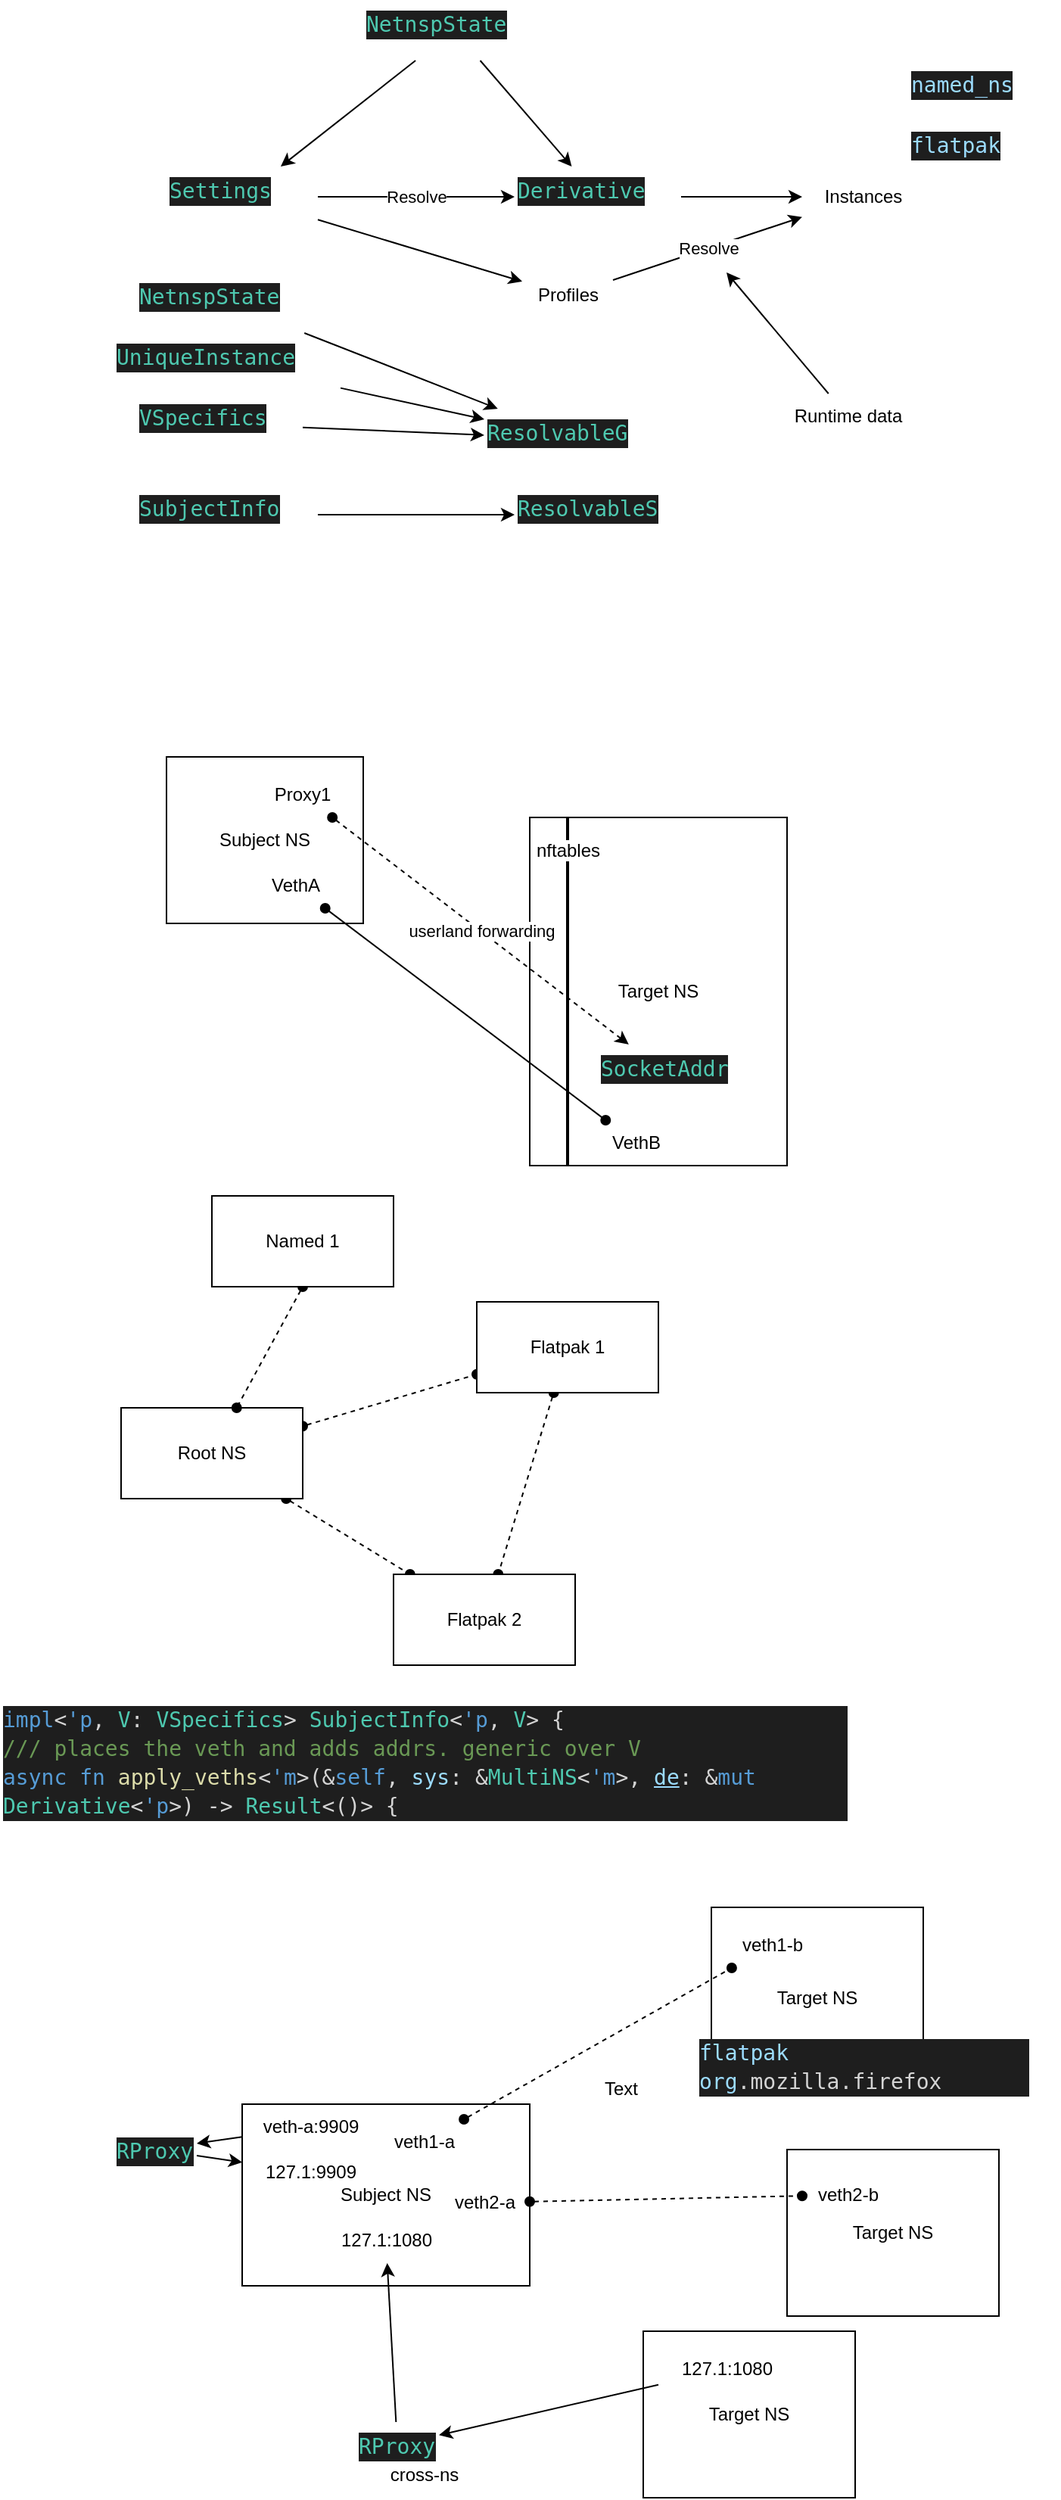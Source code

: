 <mxfile>
    <diagram id="Wnig-bZPEKaBoYyM6WCG" name="Page-1">
        <mxGraphModel dx="793" dy="937" grid="1" gridSize="10" guides="1" tooltips="1" connect="1" arrows="1" fold="1" page="1" pageScale="1" pageWidth="850" pageHeight="1100" math="1" shadow="0">
            <root>
                <mxCell id="0"/>
                <mxCell id="1" parent="0"/>
                <mxCell id="63" style="edgeStyle=none;html=1;" parent="1" source="59" target="60" edge="1">
                    <mxGeometry relative="1" as="geometry"/>
                </mxCell>
                <mxCell id="64" style="edgeStyle=none;html=1;" parent="1" source="59" target="61" edge="1">
                    <mxGeometry relative="1" as="geometry"/>
                </mxCell>
                <mxCell id="59" value="&lt;div style=&quot;color: rgb(212, 212, 212); background-color: rgb(30, 30, 30); font-family: &amp;quot;Droid Sans Mono&amp;quot;, &amp;quot;monospace&amp;quot;, monospace; font-weight: normal; font-size: 14px; line-height: 19px;&quot;&gt;&lt;div&gt;&lt;span style=&quot;color: #4ec9b0;&quot;&gt;NetnspState&lt;/span&gt;&lt;/div&gt;&lt;/div&gt;" style="text;whiteSpace=wrap;html=1;" parent="1" vertex="1">
                    <mxGeometry x="290" y="200" width="120" height="40" as="geometry"/>
                </mxCell>
                <mxCell id="62" value="Resolve" style="edgeStyle=none;html=1;" parent="1" source="60" target="61" edge="1">
                    <mxGeometry relative="1" as="geometry"/>
                </mxCell>
                <mxCell id="80" style="edgeStyle=none;html=1;" parent="1" source="60" target="78" edge="1">
                    <mxGeometry relative="1" as="geometry"/>
                </mxCell>
                <mxCell id="60" value="&lt;div style=&quot;color: rgb(212, 212, 212); background-color: rgb(30, 30, 30); font-family: &amp;quot;Droid Sans Mono&amp;quot;, &amp;quot;monospace&amp;quot;, monospace; font-weight: normal; font-size: 14px; line-height: 19px;&quot;&gt;&lt;div&gt;&lt;span style=&quot;color: #4ec9b0;&quot;&gt;Settings&lt;/span&gt;&lt;/div&gt;&lt;/div&gt;" style="text;whiteSpace=wrap;html=1;" parent="1" vertex="1">
                    <mxGeometry x="160" y="310" width="100" height="40" as="geometry"/>
                </mxCell>
                <mxCell id="77" style="edgeStyle=none;html=1;" parent="1" source="61" target="76" edge="1">
                    <mxGeometry relative="1" as="geometry"/>
                </mxCell>
                <mxCell id="61" value="&lt;div style=&quot;color: rgb(212, 212, 212); background-color: rgb(30, 30, 30); font-family: &amp;quot;Droid Sans Mono&amp;quot;, &amp;quot;monospace&amp;quot;, monospace; font-weight: normal; font-size: 14px; line-height: 19px;&quot;&gt;&lt;div&gt;&lt;span style=&quot;color: #4ec9b0;&quot;&gt;Derivative&lt;/span&gt;&lt;/div&gt;&lt;/div&gt;" style="text;whiteSpace=wrap;html=1;" parent="1" vertex="1">
                    <mxGeometry x="390" y="310" width="110" height="40" as="geometry"/>
                </mxCell>
                <mxCell id="65" value="&lt;div style=&quot;color: rgb(212, 212, 212); background-color: rgb(30, 30, 30); font-family: &amp;quot;Droid Sans Mono&amp;quot;, &amp;quot;monospace&amp;quot;, monospace; font-weight: normal; font-size: 14px; line-height: 19px;&quot;&gt;&lt;div&gt;&lt;span style=&quot;color: #4ec9b0;&quot;&gt;ResolvableG&lt;/span&gt;&lt;/div&gt;&lt;/div&gt;" style="text;whiteSpace=wrap;html=1;" parent="1" vertex="1">
                    <mxGeometry x="370" y="470" width="120" height="40" as="geometry"/>
                </mxCell>
                <mxCell id="66" value="&lt;div style=&quot;color: rgb(212, 212, 212); background-color: rgb(30, 30, 30); font-family: &amp;quot;Droid Sans Mono&amp;quot;, &amp;quot;monospace&amp;quot;, monospace; font-weight: normal; font-size: 14px; line-height: 19px;&quot;&gt;&lt;div&gt;&lt;span style=&quot;color: #4ec9b0;&quot;&gt;ResolvableS&lt;/span&gt;&lt;/div&gt;&lt;/div&gt;" style="text;whiteSpace=wrap;html=1;" parent="1" vertex="1">
                    <mxGeometry x="390" y="520" width="120" height="40" as="geometry"/>
                </mxCell>
                <mxCell id="68" style="edgeStyle=none;html=1;" parent="1" source="67" target="65" edge="1">
                    <mxGeometry relative="1" as="geometry"/>
                </mxCell>
                <mxCell id="67" value="&lt;div style=&quot;color: rgb(212, 212, 212); background-color: rgb(30, 30, 30); font-family: &amp;quot;Droid Sans Mono&amp;quot;, &amp;quot;monospace&amp;quot;, monospace; font-weight: normal; font-size: 14px; line-height: 19px;&quot;&gt;&lt;div&gt;&lt;span style=&quot;color: #4ec9b0;&quot;&gt;NetnspState&lt;/span&gt;&lt;/div&gt;&lt;/div&gt;" style="text;whiteSpace=wrap;html=1;" parent="1" vertex="1">
                    <mxGeometry x="140" y="380" width="120" height="40" as="geometry"/>
                </mxCell>
                <mxCell id="70" style="edgeStyle=none;html=1;" parent="1" source="69" target="65" edge="1">
                    <mxGeometry relative="1" as="geometry"/>
                </mxCell>
                <mxCell id="69" value="&lt;div style=&quot;color: rgb(212, 212, 212); background-color: rgb(30, 30, 30); font-family: &amp;quot;Droid Sans Mono&amp;quot;, &amp;quot;monospace&amp;quot;, monospace; font-weight: normal; font-size: 14px; line-height: 19px;&quot;&gt;&lt;div&gt;&lt;span style=&quot;color: #4ec9b0;&quot;&gt;UniqueInstance&lt;/span&gt;&lt;/div&gt;&lt;/div&gt;" style="text;whiteSpace=wrap;html=1;" parent="1" vertex="1">
                    <mxGeometry x="125" y="420" width="150" height="40" as="geometry"/>
                </mxCell>
                <mxCell id="72" style="edgeStyle=none;html=1;" parent="1" source="71" target="65" edge="1">
                    <mxGeometry relative="1" as="geometry"/>
                </mxCell>
                <mxCell id="71" value="&lt;div style=&quot;color: rgb(212, 212, 212); background-color: rgb(30, 30, 30); font-family: &amp;quot;Droid Sans Mono&amp;quot;, &amp;quot;monospace&amp;quot;, monospace; font-weight: normal; font-size: 14px; line-height: 19px;&quot;&gt;&lt;div&gt;&lt;span style=&quot;color: #4ec9b0;&quot;&gt;VSpecifics&lt;/span&gt;&lt;/div&gt;&lt;/div&gt;" style="text;whiteSpace=wrap;html=1;" parent="1" vertex="1">
                    <mxGeometry x="140" y="460" width="110" height="40" as="geometry"/>
                </mxCell>
                <mxCell id="74" style="edgeStyle=none;html=1;" parent="1" source="73" target="66" edge="1">
                    <mxGeometry relative="1" as="geometry"/>
                </mxCell>
                <mxCell id="73" value="&lt;div style=&quot;color: rgb(212, 212, 212); background-color: rgb(30, 30, 30); font-family: &amp;quot;Droid Sans Mono&amp;quot;, &amp;quot;monospace&amp;quot;, monospace; font-weight: normal; font-size: 14px; line-height: 19px;&quot;&gt;&lt;div&gt;&lt;span style=&quot;color: #4ec9b0;&quot;&gt;SubjectInfo&lt;/span&gt;&lt;/div&gt;&lt;/div&gt;" style="text;whiteSpace=wrap;html=1;" parent="1" vertex="1">
                    <mxGeometry x="140" y="520" width="120" height="40" as="geometry"/>
                </mxCell>
                <mxCell id="76" value="Instances" style="text;html=1;align=center;verticalAlign=middle;resizable=0;points=[];autosize=1;strokeColor=none;fillColor=none;" parent="1" vertex="1">
                    <mxGeometry x="580" y="315" width="80" height="30" as="geometry"/>
                </mxCell>
                <mxCell id="83" value="Resolve" style="edgeStyle=none;html=1;" parent="1" source="78" target="76" edge="1">
                    <mxGeometry relative="1" as="geometry"/>
                </mxCell>
                <mxCell id="78" value="Profiles" style="text;html=1;align=center;verticalAlign=middle;resizable=0;points=[];autosize=1;strokeColor=none;fillColor=none;" parent="1" vertex="1">
                    <mxGeometry x="395" y="380" width="60" height="30" as="geometry"/>
                </mxCell>
                <mxCell id="81" value="&lt;div style=&quot;color: rgb(212, 212, 212); background-color: rgb(30, 30, 30); font-family: &amp;quot;Droid Sans Mono&amp;quot;, &amp;quot;monospace&amp;quot;, monospace; font-weight: normal; font-size: 14px; line-height: 19px;&quot;&gt;&lt;div&gt;&lt;span style=&quot;color: #9cdcfe;&quot;&gt;named_ns&lt;/span&gt;&lt;/div&gt;&lt;/div&gt;" style="text;whiteSpace=wrap;html=1;" parent="1" vertex="1">
                    <mxGeometry x="650" y="240" width="100" height="40" as="geometry"/>
                </mxCell>
                <mxCell id="82" value="&lt;div style=&quot;color: rgb(212, 212, 212); background-color: rgb(30, 30, 30); font-family: &amp;quot;Droid Sans Mono&amp;quot;, &amp;quot;monospace&amp;quot;, monospace; font-weight: normal; font-size: 14px; line-height: 19px;&quot;&gt;&lt;div&gt;&lt;span style=&quot;color: #9cdcfe;&quot;&gt;flatpak&lt;/span&gt;&lt;/div&gt;&lt;/div&gt;" style="text;whiteSpace=wrap;html=1;" parent="1" vertex="1">
                    <mxGeometry x="650" y="280" width="90" height="40" as="geometry"/>
                </mxCell>
                <mxCell id="85" style="edgeStyle=none;html=1;" parent="1" source="84" edge="1">
                    <mxGeometry relative="1" as="geometry">
                        <mxPoint x="530" y="380" as="targetPoint"/>
                    </mxGeometry>
                </mxCell>
                <mxCell id="84" value="Runtime data" style="text;html=1;align=center;verticalAlign=middle;resizable=0;points=[];autosize=1;strokeColor=none;fillColor=none;" parent="1" vertex="1">
                    <mxGeometry x="560" y="460" width="100" height="30" as="geometry"/>
                </mxCell>
                <mxCell id="86" value="Subject NS" style="rounded=0;whiteSpace=wrap;html=1;movable=1;resizable=1;rotatable=1;deletable=1;editable=1;connectable=1;" parent="1" vertex="1">
                    <mxGeometry x="160" y="700" width="130" height="110" as="geometry"/>
                </mxCell>
                <mxCell id="87" value="Target NS" style="rounded=0;whiteSpace=wrap;html=1;movable=1;resizable=1;rotatable=1;deletable=1;editable=1;connectable=1;" parent="1" vertex="1">
                    <mxGeometry x="400" y="740" width="170" height="230" as="geometry"/>
                </mxCell>
                <mxCell id="91" style="html=1;strokeColor=default;startArrow=oval;startFill=1;endArrow=oval;endFill=1;" parent="1" source="89" target="90" edge="1">
                    <mxGeometry relative="1" as="geometry"/>
                </mxCell>
                <mxCell id="89" value="VethA" style="text;html=1;align=center;verticalAlign=middle;resizable=1;points=[];autosize=1;strokeColor=none;fillColor=none;movable=1;rotatable=1;deletable=1;editable=1;connectable=1;" parent="1" vertex="1">
                    <mxGeometry x="215" y="770" width="60" height="30" as="geometry"/>
                </mxCell>
                <mxCell id="90" value="VethB" style="text;html=1;align=center;verticalAlign=middle;resizable=1;points=[];autosize=1;strokeColor=none;fillColor=none;movable=1;rotatable=1;deletable=1;editable=1;connectable=1;" parent="1" vertex="1">
                    <mxGeometry x="440" y="940" width="60" height="30" as="geometry"/>
                </mxCell>
                <mxCell id="95" value="userland forwarding" style="edgeStyle=none;html=1;strokeColor=default;startArrow=oval;startFill=1;endArrow=classic;endFill=1;dashed=1;" parent="1" source="92" target="94" edge="1">
                    <mxGeometry relative="1" as="geometry"/>
                </mxCell>
                <mxCell id="92" value="Proxy1" style="text;html=1;strokeColor=none;fillColor=none;align=center;verticalAlign=middle;whiteSpace=wrap;rounded=0;" parent="1" vertex="1">
                    <mxGeometry x="220" y="710" width="60" height="30" as="geometry"/>
                </mxCell>
                <mxCell id="94" value="&lt;div style=&quot;color: rgb(212, 212, 212); background-color: rgb(30, 30, 30); font-family: &amp;quot;Droid Sans Mono&amp;quot;, &amp;quot;monospace&amp;quot;, monospace; font-weight: normal; font-size: 14px; line-height: 19px;&quot;&gt;&lt;div&gt;&lt;span style=&quot;color: #4ec9b0;&quot;&gt;SocketAddr&lt;/span&gt;&lt;/div&gt;&lt;/div&gt;" style="text;whiteSpace=wrap;html=1;" parent="1" vertex="1">
                    <mxGeometry x="445" y="890" width="80" height="30" as="geometry"/>
                </mxCell>
                <mxCell id="96" value="nftables" style="line;strokeWidth=2;direction=south;html=1;" parent="1" vertex="1">
                    <mxGeometry x="420" y="740" width="10" height="230" as="geometry"/>
                </mxCell>
                <mxCell id="101" value="" style="edgeStyle=none;html=1;dashed=1;strokeColor=default;startArrow=oval;startFill=1;endArrow=oval;endFill=1;" parent="1" source="99" target="100" edge="1">
                    <mxGeometry relative="1" as="geometry"/>
                </mxCell>
                <mxCell id="103" style="edgeStyle=none;html=1;dashed=1;strokeColor=default;startArrow=oval;startFill=1;endArrow=oval;endFill=1;" parent="1" source="99" target="102" edge="1">
                    <mxGeometry relative="1" as="geometry"/>
                </mxCell>
                <mxCell id="99" value="Root NS" style="rounded=0;whiteSpace=wrap;html=1;" parent="1" vertex="1">
                    <mxGeometry x="130" y="1130" width="120" height="60" as="geometry"/>
                </mxCell>
                <mxCell id="106" style="edgeStyle=none;html=1;dashed=1;strokeColor=default;startArrow=oval;startFill=1;endArrow=oval;endFill=1;" parent="1" source="100" target="102" edge="1">
                    <mxGeometry relative="1" as="geometry"/>
                </mxCell>
                <mxCell id="100" value="Flatpak 1" style="rounded=0;whiteSpace=wrap;html=1;" parent="1" vertex="1">
                    <mxGeometry x="365" y="1060" width="120" height="60" as="geometry"/>
                </mxCell>
                <mxCell id="102" value="Flatpak 2" style="rounded=0;whiteSpace=wrap;html=1;" parent="1" vertex="1">
                    <mxGeometry x="310" y="1240" width="120" height="60" as="geometry"/>
                </mxCell>
                <mxCell id="105" style="edgeStyle=none;html=1;exitX=0.5;exitY=1;exitDx=0;exitDy=0;dashed=1;strokeColor=default;startArrow=oval;startFill=1;endArrow=oval;endFill=1;" parent="1" source="104" target="99" edge="1">
                    <mxGeometry relative="1" as="geometry"/>
                </mxCell>
                <mxCell id="104" value="Named 1" style="rounded=0;whiteSpace=wrap;html=1;" parent="1" vertex="1">
                    <mxGeometry x="190" y="990" width="120" height="60" as="geometry"/>
                </mxCell>
                <mxCell id="109" value="Subject NS" style="rounded=0;whiteSpace=wrap;html=1;" parent="1" vertex="1">
                    <mxGeometry x="210" y="1590" width="190" height="120" as="geometry"/>
                </mxCell>
                <mxCell id="110" value="Target NS" style="rounded=0;whiteSpace=wrap;html=1;" parent="1" vertex="1">
                    <mxGeometry x="520" y="1460" width="140" height="120" as="geometry"/>
                </mxCell>
                <mxCell id="111" value="Target NS" style="rounded=0;whiteSpace=wrap;html=1;" parent="1" vertex="1">
                    <mxGeometry x="570" y="1620" width="140" height="110" as="geometry"/>
                </mxCell>
                <mxCell id="117" style="edgeStyle=none;html=1;dashed=1;strokeColor=default;startArrow=oval;startFill=1;endArrow=oval;endFill=1;" parent="1" source="115" target="116" edge="1">
                    <mxGeometry relative="1" as="geometry"/>
                </mxCell>
                <mxCell id="115" value="veth1-a" style="text;html=1;align=center;verticalAlign=middle;resizable=0;points=[];autosize=1;strokeColor=none;fillColor=none;" parent="1" vertex="1">
                    <mxGeometry x="300" y="1600" width="60" height="30" as="geometry"/>
                </mxCell>
                <mxCell id="116" value="veth1-b" style="text;html=1;align=center;verticalAlign=middle;resizable=0;points=[];autosize=1;strokeColor=none;fillColor=none;" parent="1" vertex="1">
                    <mxGeometry x="530" y="1470" width="60" height="30" as="geometry"/>
                </mxCell>
                <mxCell id="120" style="edgeStyle=none;html=1;dashed=1;strokeColor=default;startArrow=oval;startFill=1;endArrow=oval;endFill=1;" parent="1" source="118" target="119" edge="1">
                    <mxGeometry relative="1" as="geometry"/>
                </mxCell>
                <mxCell id="118" value="veth2-a" style="text;html=1;align=center;verticalAlign=middle;resizable=0;points=[];autosize=1;strokeColor=none;fillColor=none;" parent="1" vertex="1">
                    <mxGeometry x="340" y="1640" width="60" height="30" as="geometry"/>
                </mxCell>
                <mxCell id="119" value="veth2-b" style="text;html=1;align=center;verticalAlign=middle;resizable=0;points=[];autosize=1;strokeColor=none;fillColor=none;" parent="1" vertex="1">
                    <mxGeometry x="580" y="1635" width="60" height="30" as="geometry"/>
                </mxCell>
                <mxCell id="122" value="&lt;div style=&quot;color: rgb(212, 212, 212); background-color: rgb(30, 30, 30); font-family: &amp;quot;Droid Sans Mono&amp;quot;, &amp;quot;monospace&amp;quot;, monospace; font-weight: normal; font-size: 14px; line-height: 19px;&quot;&gt;&lt;div&gt;&lt;span style=&quot;color: #569cd6;&quot;&gt;impl&lt;/span&gt;&lt;span style=&quot;color: #d4d4d4;&quot;&gt;&amp;lt;&lt;/span&gt;&lt;span style=&quot;color: #569cd6;&quot;&gt;'&lt;/span&gt;&lt;span style=&quot;color: #569cd6;&quot;&gt;p&lt;/span&gt;&lt;span style=&quot;color: #d4d4d4;&quot;&gt;, &lt;/span&gt;&lt;span style=&quot;color: #4ec9b0;&quot;&gt;V&lt;/span&gt;&lt;span style=&quot;color: #d4d4d4;&quot;&gt;: &lt;/span&gt;&lt;span style=&quot;color: #4ec9b0;&quot;&gt;VSpecifics&lt;/span&gt;&lt;span style=&quot;color: #d4d4d4;&quot;&gt;&amp;gt; &lt;/span&gt;&lt;span style=&quot;color: #4ec9b0;&quot;&gt;SubjectInfo&lt;/span&gt;&lt;span style=&quot;color: #d4d4d4;&quot;&gt;&amp;lt;&lt;/span&gt;&lt;span style=&quot;color: #569cd6;&quot;&gt;'&lt;/span&gt;&lt;span style=&quot;color: #569cd6;&quot;&gt;p&lt;/span&gt;&lt;span style=&quot;color: #d4d4d4;&quot;&gt;, &lt;/span&gt;&lt;span style=&quot;color: #4ec9b0;&quot;&gt;V&lt;/span&gt;&lt;span style=&quot;color: #d4d4d4;&quot;&gt;&amp;gt; {&lt;/span&gt;&lt;/div&gt;&lt;div&gt;&lt;span style=&quot;color: #6a9955;&quot;&gt;    &lt;/span&gt;&lt;span style=&quot;color: #6a9955;&quot;&gt;/// places the veth and adds addrs. generic over V&lt;/span&gt;&lt;/div&gt;&lt;div&gt;&lt;span style=&quot;color: #d4d4d4;&quot;&gt;    &lt;/span&gt;&lt;span style=&quot;color: #569cd6;&quot;&gt;async&lt;/span&gt;&lt;span style=&quot;color: #d4d4d4;&quot;&gt; &lt;/span&gt;&lt;span style=&quot;color: #569cd6;&quot;&gt;fn&lt;/span&gt;&lt;span style=&quot;color: #d4d4d4;&quot;&gt; &lt;/span&gt;&lt;span style=&quot;color: #dcdcaa;&quot;&gt;apply_veths&lt;/span&gt;&lt;span style=&quot;color: #d4d4d4;&quot;&gt;&amp;lt;&lt;/span&gt;&lt;span style=&quot;color: #569cd6;&quot;&gt;'&lt;/span&gt;&lt;span style=&quot;color: #569cd6;&quot;&gt;m&lt;/span&gt;&lt;span style=&quot;color: #d4d4d4;&quot;&gt;&amp;gt;(&amp;amp;&lt;/span&gt;&lt;span style=&quot;color: #569cd6;&quot;&gt;self&lt;/span&gt;&lt;span style=&quot;color: #d4d4d4;&quot;&gt;, &lt;/span&gt;&lt;span style=&quot;color: #9cdcfe;&quot;&gt;sys&lt;/span&gt;&lt;span style=&quot;color: #d4d4d4;&quot;&gt;: &amp;amp;&lt;/span&gt;&lt;span style=&quot;color: #4ec9b0;&quot;&gt;MultiNS&lt;/span&gt;&lt;span style=&quot;color: #d4d4d4;&quot;&gt;&amp;lt;&lt;/span&gt;&lt;span style=&quot;color: #569cd6;&quot;&gt;'&lt;/span&gt;&lt;span style=&quot;color: #569cd6;&quot;&gt;m&lt;/span&gt;&lt;span style=&quot;color: #d4d4d4;&quot;&gt;&amp;gt;, &lt;/span&gt;&lt;span style=&quot;color: #9cdcfe;text-decoration: underline;&quot;&gt;de&lt;/span&gt;&lt;span style=&quot;color: #d4d4d4;&quot;&gt;: &amp;amp;&lt;/span&gt;&lt;span style=&quot;color: #569cd6;&quot;&gt;mut&lt;/span&gt;&lt;span style=&quot;color: #d4d4d4;&quot;&gt; &lt;/span&gt;&lt;span style=&quot;color: #4ec9b0;&quot;&gt;Derivative&lt;/span&gt;&lt;span style=&quot;color: #d4d4d4;&quot;&gt;&amp;lt;&lt;/span&gt;&lt;span style=&quot;color: #569cd6;&quot;&gt;'&lt;/span&gt;&lt;span style=&quot;color: #569cd6;&quot;&gt;p&lt;/span&gt;&lt;span style=&quot;color: #d4d4d4;&quot;&gt;&amp;gt;) &lt;/span&gt;&lt;span style=&quot;color: #d4d4d4;&quot;&gt;-&amp;gt;&lt;/span&gt;&lt;span style=&quot;color: #d4d4d4;&quot;&gt; &lt;/span&gt;&lt;span style=&quot;color: #4ec9b0;&quot;&gt;Result&lt;/span&gt;&lt;span style=&quot;color: #d4d4d4;&quot;&gt;&amp;lt;()&amp;gt; {&lt;/span&gt;&lt;/div&gt;&lt;/div&gt;" style="text;whiteSpace=wrap;html=1;" parent="1" vertex="1">
                    <mxGeometry x="50" y="1320" width="560" height="100" as="geometry"/>
                </mxCell>
                <mxCell id="130" style="edgeStyle=none;html=1;" edge="1" parent="1" source="123" target="127">
                    <mxGeometry relative="1" as="geometry"/>
                </mxCell>
                <mxCell id="123" value="&lt;div style=&quot;color: rgb(212, 212, 212); background-color: rgb(30, 30, 30); font-family: &amp;quot;Droid Sans Mono&amp;quot;, &amp;quot;monospace&amp;quot;, monospace; font-weight: normal; font-size: 14px; line-height: 19px;&quot;&gt;&lt;div&gt;&lt;span style=&quot;color: #4ec9b0;&quot;&gt;RProxy&lt;/span&gt;&lt;/div&gt;&lt;/div&gt;" style="text;whiteSpace=wrap;html=1;" vertex="1" parent="1">
                    <mxGeometry x="125" y="1605" width="55" height="30" as="geometry"/>
                </mxCell>
                <mxCell id="127" value="127.1:9909" style="text;html=1;align=center;verticalAlign=middle;resizable=0;points=[];autosize=1;strokeColor=none;fillColor=none;" vertex="1" parent="1">
                    <mxGeometry x="210" y="1620" width="90" height="30" as="geometry"/>
                </mxCell>
                <mxCell id="129" style="edgeStyle=none;html=1;" edge="1" parent="1" source="128" target="123">
                    <mxGeometry relative="1" as="geometry"/>
                </mxCell>
                <mxCell id="128" value="veth-a:9909" style="text;html=1;align=center;verticalAlign=middle;resizable=0;points=[];autosize=1;strokeColor=none;fillColor=none;" vertex="1" parent="1">
                    <mxGeometry x="210" y="1590" width="90" height="30" as="geometry"/>
                </mxCell>
                <mxCell id="137" style="edgeStyle=none;html=1;" edge="1" parent="1" source="131" target="136">
                    <mxGeometry relative="1" as="geometry"/>
                </mxCell>
                <mxCell id="131" value="&lt;div style=&quot;color: rgb(212, 212, 212); background-color: rgb(30, 30, 30); font-family: &amp;quot;Droid Sans Mono&amp;quot;, &amp;quot;monospace&amp;quot;, monospace; font-weight: normal; font-size: 14px; line-height: 19px;&quot;&gt;&lt;div&gt;&lt;span style=&quot;color: #4ec9b0;&quot;&gt;RProxy&lt;/span&gt;&lt;/div&gt;&lt;/div&gt;" style="text;whiteSpace=wrap;html=1;" vertex="1" parent="1">
                    <mxGeometry x="285" y="1800" width="55" height="30" as="geometry"/>
                </mxCell>
                <mxCell id="133" value="Target NS" style="rounded=0;whiteSpace=wrap;html=1;" vertex="1" parent="1">
                    <mxGeometry x="475" y="1740" width="140" height="110" as="geometry"/>
                </mxCell>
                <mxCell id="135" style="edgeStyle=none;html=1;" edge="1" parent="1" source="134" target="131">
                    <mxGeometry relative="1" as="geometry"/>
                </mxCell>
                <mxCell id="134" value="127.1:1080" style="text;html=1;align=center;verticalAlign=middle;resizable=0;points=[];autosize=1;strokeColor=none;fillColor=none;" vertex="1" parent="1">
                    <mxGeometry x="485" y="1750" width="90" height="30" as="geometry"/>
                </mxCell>
                <mxCell id="136" value="127.1:1080" style="text;html=1;align=center;verticalAlign=middle;resizable=0;points=[];autosize=1;strokeColor=none;fillColor=none;" vertex="1" parent="1">
                    <mxGeometry x="260" y="1665" width="90" height="30" as="geometry"/>
                </mxCell>
                <mxCell id="138" value="cross-ns" style="text;html=1;align=center;verticalAlign=middle;resizable=0;points=[];autosize=1;strokeColor=none;fillColor=none;" vertex="1" parent="1">
                    <mxGeometry x="295" y="1820" width="70" height="30" as="geometry"/>
                </mxCell>
                <mxCell id="139" value="Text" style="text;html=1;align=center;verticalAlign=middle;resizable=0;points=[];autosize=1;strokeColor=none;fillColor=none;" vertex="1" parent="1">
                    <mxGeometry x="435" y="1565" width="50" height="30" as="geometry"/>
                </mxCell>
                <mxCell id="141" value="&lt;div style=&quot;color: rgb(212, 212, 212); background-color: rgb(30, 30, 30); font-family: &amp;quot;Droid Sans Mono&amp;quot;, &amp;quot;monospace&amp;quot;, monospace; font-weight: normal; font-size: 14px; line-height: 19px;&quot;&gt;&lt;div&gt;&lt;span style=&quot;color: #9cdcfe;&quot;&gt;flatpak org&lt;/span&gt;&lt;span style=&quot;color: #d4d4d4;&quot;&gt;.&lt;/span&gt;&lt;span style=&quot;color: #d4d4d4;&quot;&gt;mozilla&lt;/span&gt;&lt;span style=&quot;color: #d4d4d4;&quot;&gt;.&lt;/span&gt;&lt;span style=&quot;color: #d4d4d4;&quot;&gt;firefox&lt;/span&gt;&lt;/div&gt;&lt;/div&gt;" style="text;whiteSpace=wrap;html=1;" vertex="1" parent="1">
                    <mxGeometry x="510" y="1540" width="220" height="40" as="geometry"/>
                </mxCell>
            </root>
        </mxGraphModel>
    </diagram>
</mxfile>